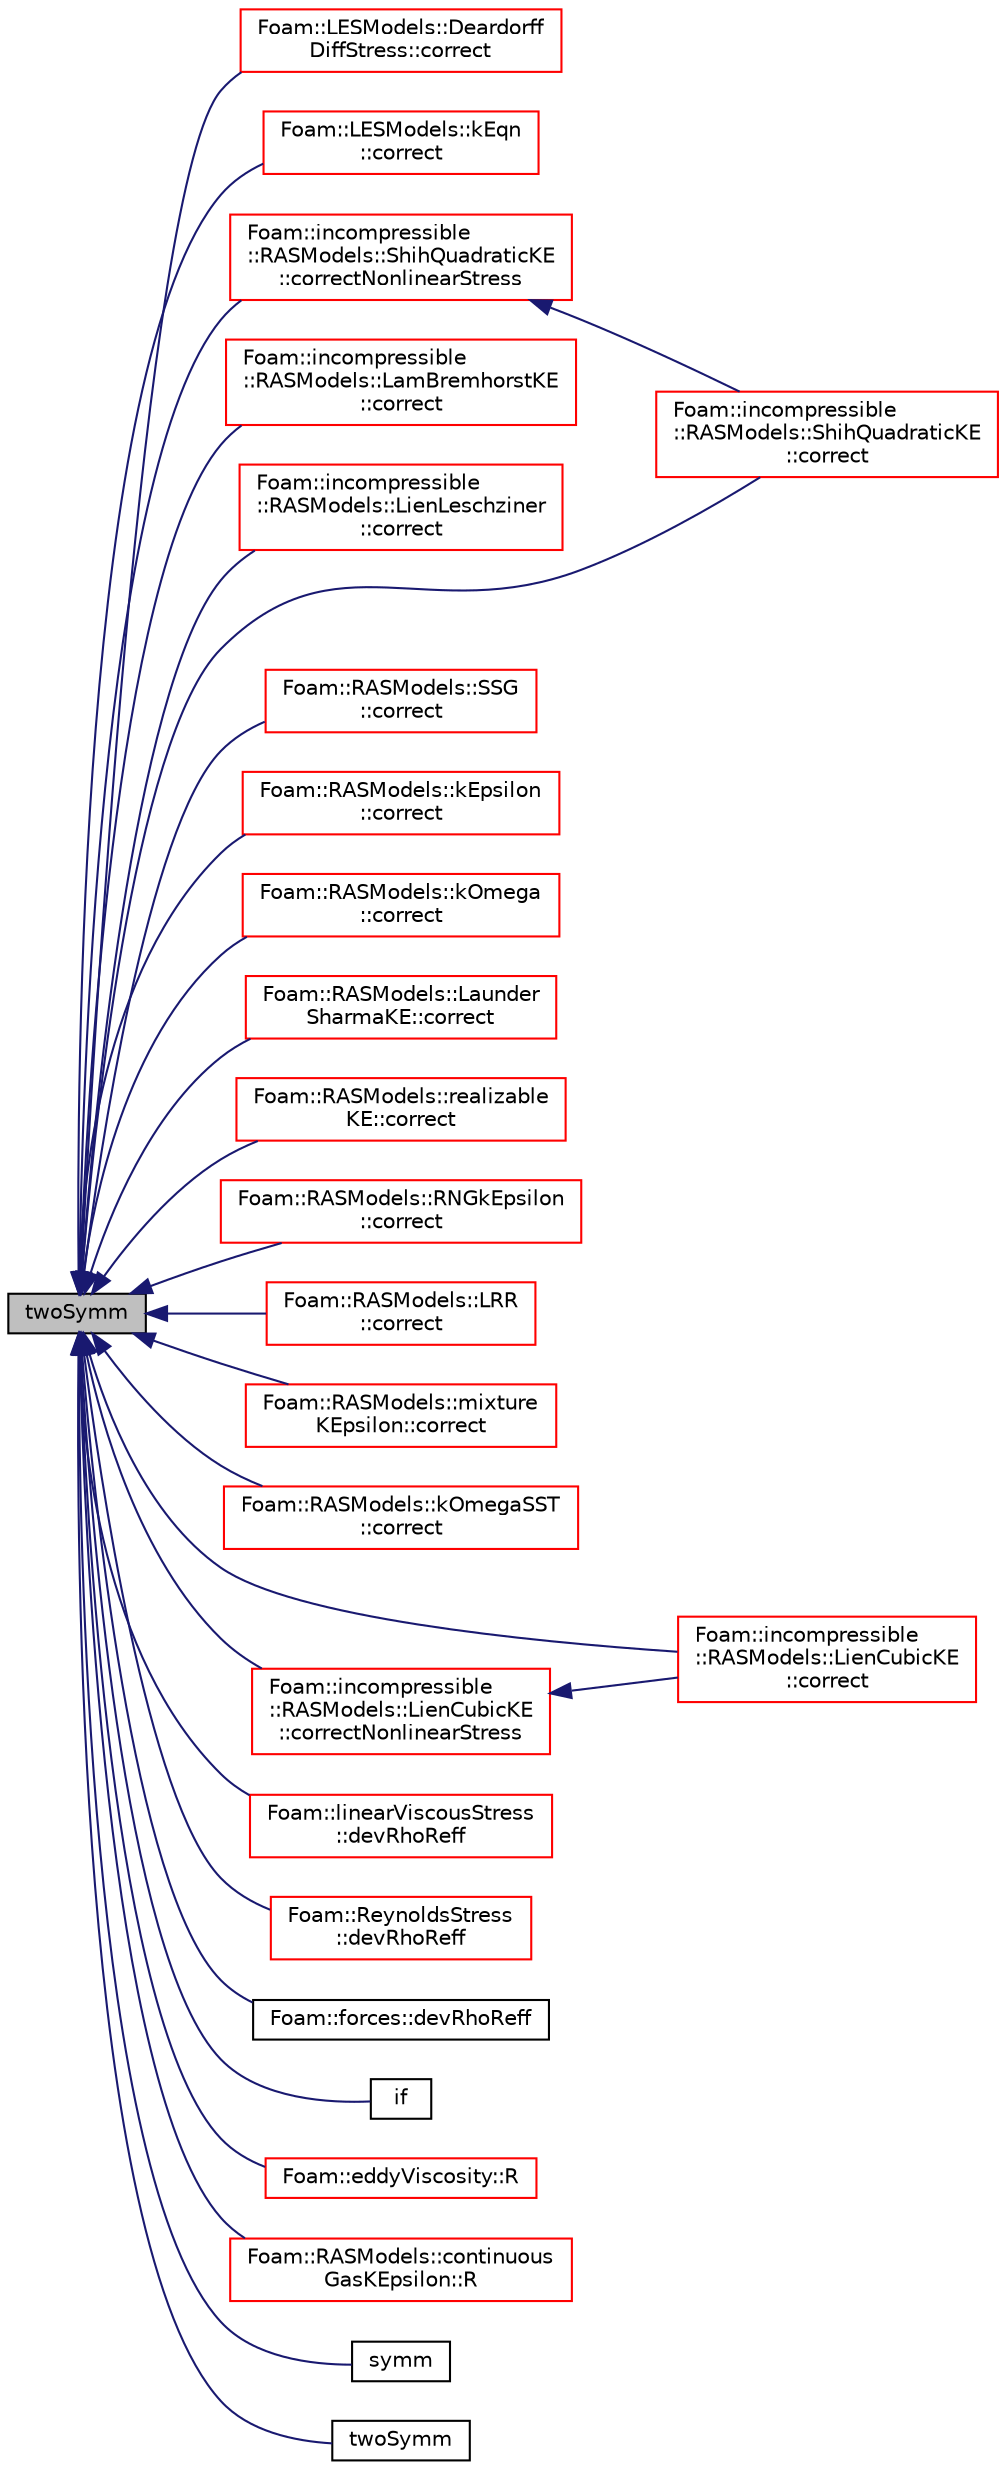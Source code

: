digraph "twoSymm"
{
  bgcolor="transparent";
  edge [fontname="Helvetica",fontsize="10",labelfontname="Helvetica",labelfontsize="10"];
  node [fontname="Helvetica",fontsize="10",shape=record];
  rankdir="LR";
  Node1 [label="twoSymm",height=0.2,width=0.4,color="black", fillcolor="grey75", style="filled", fontcolor="black"];
  Node1 -> Node2 [dir="back",color="midnightblue",fontsize="10",style="solid",fontname="Helvetica"];
  Node2 [label="Foam::LESModels::Deardorff\lDiffStress::correct",height=0.2,width=0.4,color="red",URL="$a00504.html#a3ae44b28050c3aa494c1d8e18cf618c1",tooltip="Correct sub-grid stress, eddy-Viscosity and related properties. "];
  Node1 -> Node3 [dir="back",color="midnightblue",fontsize="10",style="solid",fontname="Helvetica"];
  Node3 [label="Foam::LESModels::kEqn\l::correct",height=0.2,width=0.4,color="red",URL="$a01227.html#a3ae44b28050c3aa494c1d8e18cf618c1",tooltip="Correct eddy-Viscosity and related properties. "];
  Node1 -> Node4 [dir="back",color="midnightblue",fontsize="10",style="solid",fontname="Helvetica"];
  Node4 [label="Foam::incompressible\l::RASModels::ShihQuadraticKE\l::correct",height=0.2,width=0.4,color="red",URL="$a02294.html#a3ae44b28050c3aa494c1d8e18cf618c1",tooltip="Solve the turbulence equations and correct the turbulence viscosity. "];
  Node1 -> Node5 [dir="back",color="midnightblue",fontsize="10",style="solid",fontname="Helvetica"];
  Node5 [label="Foam::incompressible\l::RASModels::LamBremhorstKE\l::correct",height=0.2,width=0.4,color="red",URL="$a01263.html#a3ae44b28050c3aa494c1d8e18cf618c1",tooltip="Solve the turbulence equations and correct the turbulence viscosity. "];
  Node1 -> Node6 [dir="back",color="midnightblue",fontsize="10",style="solid",fontname="Helvetica"];
  Node6 [label="Foam::incompressible\l::RASModels::LienLeschziner\l::correct",height=0.2,width=0.4,color="red",URL="$a01311.html#a3ae44b28050c3aa494c1d8e18cf618c1",tooltip="Solve the turbulence equations and correct the turbulence viscosity. "];
  Node1 -> Node7 [dir="back",color="midnightblue",fontsize="10",style="solid",fontname="Helvetica"];
  Node7 [label="Foam::incompressible\l::RASModels::LienCubicKE\l::correct",height=0.2,width=0.4,color="red",URL="$a01310.html#a3ae44b28050c3aa494c1d8e18cf618c1",tooltip="Solve the turbulence equations and correct the turbulence viscosity. "];
  Node1 -> Node8 [dir="back",color="midnightblue",fontsize="10",style="solid",fontname="Helvetica"];
  Node8 [label="Foam::RASModels::SSG\l::correct",height=0.2,width=0.4,color="red",URL="$a02419.html#a3ae44b28050c3aa494c1d8e18cf618c1",tooltip="Solve the turbulence equations and correct eddy-Viscosity and. "];
  Node1 -> Node9 [dir="back",color="midnightblue",fontsize="10",style="solid",fontname="Helvetica"];
  Node9 [label="Foam::RASModels::kEpsilon\l::correct",height=0.2,width=0.4,color="red",URL="$a01226.html#a3ae44b28050c3aa494c1d8e18cf618c1",tooltip="Solve the turbulence equations and correct the turbulence viscosity. "];
  Node1 -> Node10 [dir="back",color="midnightblue",fontsize="10",style="solid",fontname="Helvetica"];
  Node10 [label="Foam::RASModels::kOmega\l::correct",height=0.2,width=0.4,color="red",URL="$a01243.html#a3ae44b28050c3aa494c1d8e18cf618c1",tooltip="Solve the turbulence equations and correct the turbulence viscosity. "];
  Node1 -> Node11 [dir="back",color="midnightblue",fontsize="10",style="solid",fontname="Helvetica"];
  Node11 [label="Foam::RASModels::Launder\lSharmaKE::correct",height=0.2,width=0.4,color="red",URL="$a01273.html#a3ae44b28050c3aa494c1d8e18cf618c1",tooltip="Solve the turbulence equations and correct the turbulence viscosity. "];
  Node1 -> Node12 [dir="back",color="midnightblue",fontsize="10",style="solid",fontname="Helvetica"];
  Node12 [label="Foam::RASModels::realizable\lKE::correct",height=0.2,width=0.4,color="red",URL="$a02100.html#a3ae44b28050c3aa494c1d8e18cf618c1",tooltip="Solve the turbulence equations and correct the turbulence viscosity. "];
  Node1 -> Node13 [dir="back",color="midnightblue",fontsize="10",style="solid",fontname="Helvetica"];
  Node13 [label="Foam::RASModels::RNGkEpsilon\l::correct",height=0.2,width=0.4,color="red",URL="$a02207.html#a3ae44b28050c3aa494c1d8e18cf618c1",tooltip="Solve the turbulence equations and correct the turbulence viscosity. "];
  Node1 -> Node14 [dir="back",color="midnightblue",fontsize="10",style="solid",fontname="Helvetica"];
  Node14 [label="Foam::RASModels::LRR\l::correct",height=0.2,width=0.4,color="red",URL="$a01384.html#a3ae44b28050c3aa494c1d8e18cf618c1",tooltip="Solve the turbulence equations and correct eddy-Viscosity and. "];
  Node1 -> Node15 [dir="back",color="midnightblue",fontsize="10",style="solid",fontname="Helvetica"];
  Node15 [label="Foam::RASModels::mixture\lKEpsilon::correct",height=0.2,width=0.4,color="red",URL="$a01519.html#a3ae44b28050c3aa494c1d8e18cf618c1",tooltip="Solve the turbulence equations and correct the turbulence viscosity. "];
  Node1 -> Node16 [dir="back",color="midnightblue",fontsize="10",style="solid",fontname="Helvetica"];
  Node16 [label="Foam::RASModels::kOmegaSST\l::correct",height=0.2,width=0.4,color="red",URL="$a01244.html#a3ae44b28050c3aa494c1d8e18cf618c1",tooltip="Solve the turbulence equations and correct the turbulence viscosity. "];
  Node1 -> Node17 [dir="back",color="midnightblue",fontsize="10",style="solid",fontname="Helvetica"];
  Node17 [label="Foam::incompressible\l::RASModels::ShihQuadraticKE\l::correctNonlinearStress",height=0.2,width=0.4,color="red",URL="$a02294.html#aaeceed08f8e5aa404ea620bbed333cf2"];
  Node17 -> Node4 [dir="back",color="midnightblue",fontsize="10",style="solid",fontname="Helvetica"];
  Node1 -> Node18 [dir="back",color="midnightblue",fontsize="10",style="solid",fontname="Helvetica"];
  Node18 [label="Foam::incompressible\l::RASModels::LienCubicKE\l::correctNonlinearStress",height=0.2,width=0.4,color="red",URL="$a01310.html#aaeceed08f8e5aa404ea620bbed333cf2"];
  Node18 -> Node7 [dir="back",color="midnightblue",fontsize="10",style="solid",fontname="Helvetica"];
  Node1 -> Node19 [dir="back",color="midnightblue",fontsize="10",style="solid",fontname="Helvetica"];
  Node19 [label="Foam::linearViscousStress\l::devRhoReff",height=0.2,width=0.4,color="red",URL="$a01349.html#a2100c17734b208e9539274853e45243b",tooltip="Return the effective stress tensor. "];
  Node1 -> Node20 [dir="back",color="midnightblue",fontsize="10",style="solid",fontname="Helvetica"];
  Node20 [label="Foam::ReynoldsStress\l::devRhoReff",height=0.2,width=0.4,color="red",URL="$a02192.html#a2100c17734b208e9539274853e45243b",tooltip="Return the effective stress tensor. "];
  Node1 -> Node21 [dir="back",color="midnightblue",fontsize="10",style="solid",fontname="Helvetica"];
  Node21 [label="Foam::forces::devRhoReff",height=0.2,width=0.4,color="black",URL="$a00854.html#a2100c17734b208e9539274853e45243b",tooltip="Return the effective viscous stress (laminar + turbulent). "];
  Node1 -> Node22 [dir="back",color="midnightblue",fontsize="10",style="solid",fontname="Helvetica"];
  Node22 [label="if",height=0.2,width=0.4,color="black",URL="$a04495.html#a7c777e0673d4ff5a26cf1b69ba87fcea"];
  Node1 -> Node23 [dir="back",color="midnightblue",fontsize="10",style="solid",fontname="Helvetica"];
  Node23 [label="Foam::eddyViscosity::R",height=0.2,width=0.4,color="red",URL="$a00610.html#a5b616007efd56ecd63ab335beb746aef",tooltip="Return the Reynolds stress tensor. "];
  Node1 -> Node24 [dir="back",color="midnightblue",fontsize="10",style="solid",fontname="Helvetica"];
  Node24 [label="Foam::RASModels::continuous\lGasKEpsilon::R",height=0.2,width=0.4,color="red",URL="$a00399.html#ac5145ef5d2a1053453d5b89c6bb9c8c6",tooltip="Return the Reynolds stress tensor. "];
  Node1 -> Node25 [dir="back",color="midnightblue",fontsize="10",style="solid",fontname="Helvetica"];
  Node25 [label="symm",height=0.2,width=0.4,color="black",URL="$a10733.html#aa349e704fb2aa2b06993d288cd19118b"];
  Node1 -> Node26 [dir="back",color="midnightblue",fontsize="10",style="solid",fontname="Helvetica"];
  Node26 [label="twoSymm",height=0.2,width=0.4,color="black",URL="$a10733.html#a54aa4069653a764f60005cad7d28f671"];
}
